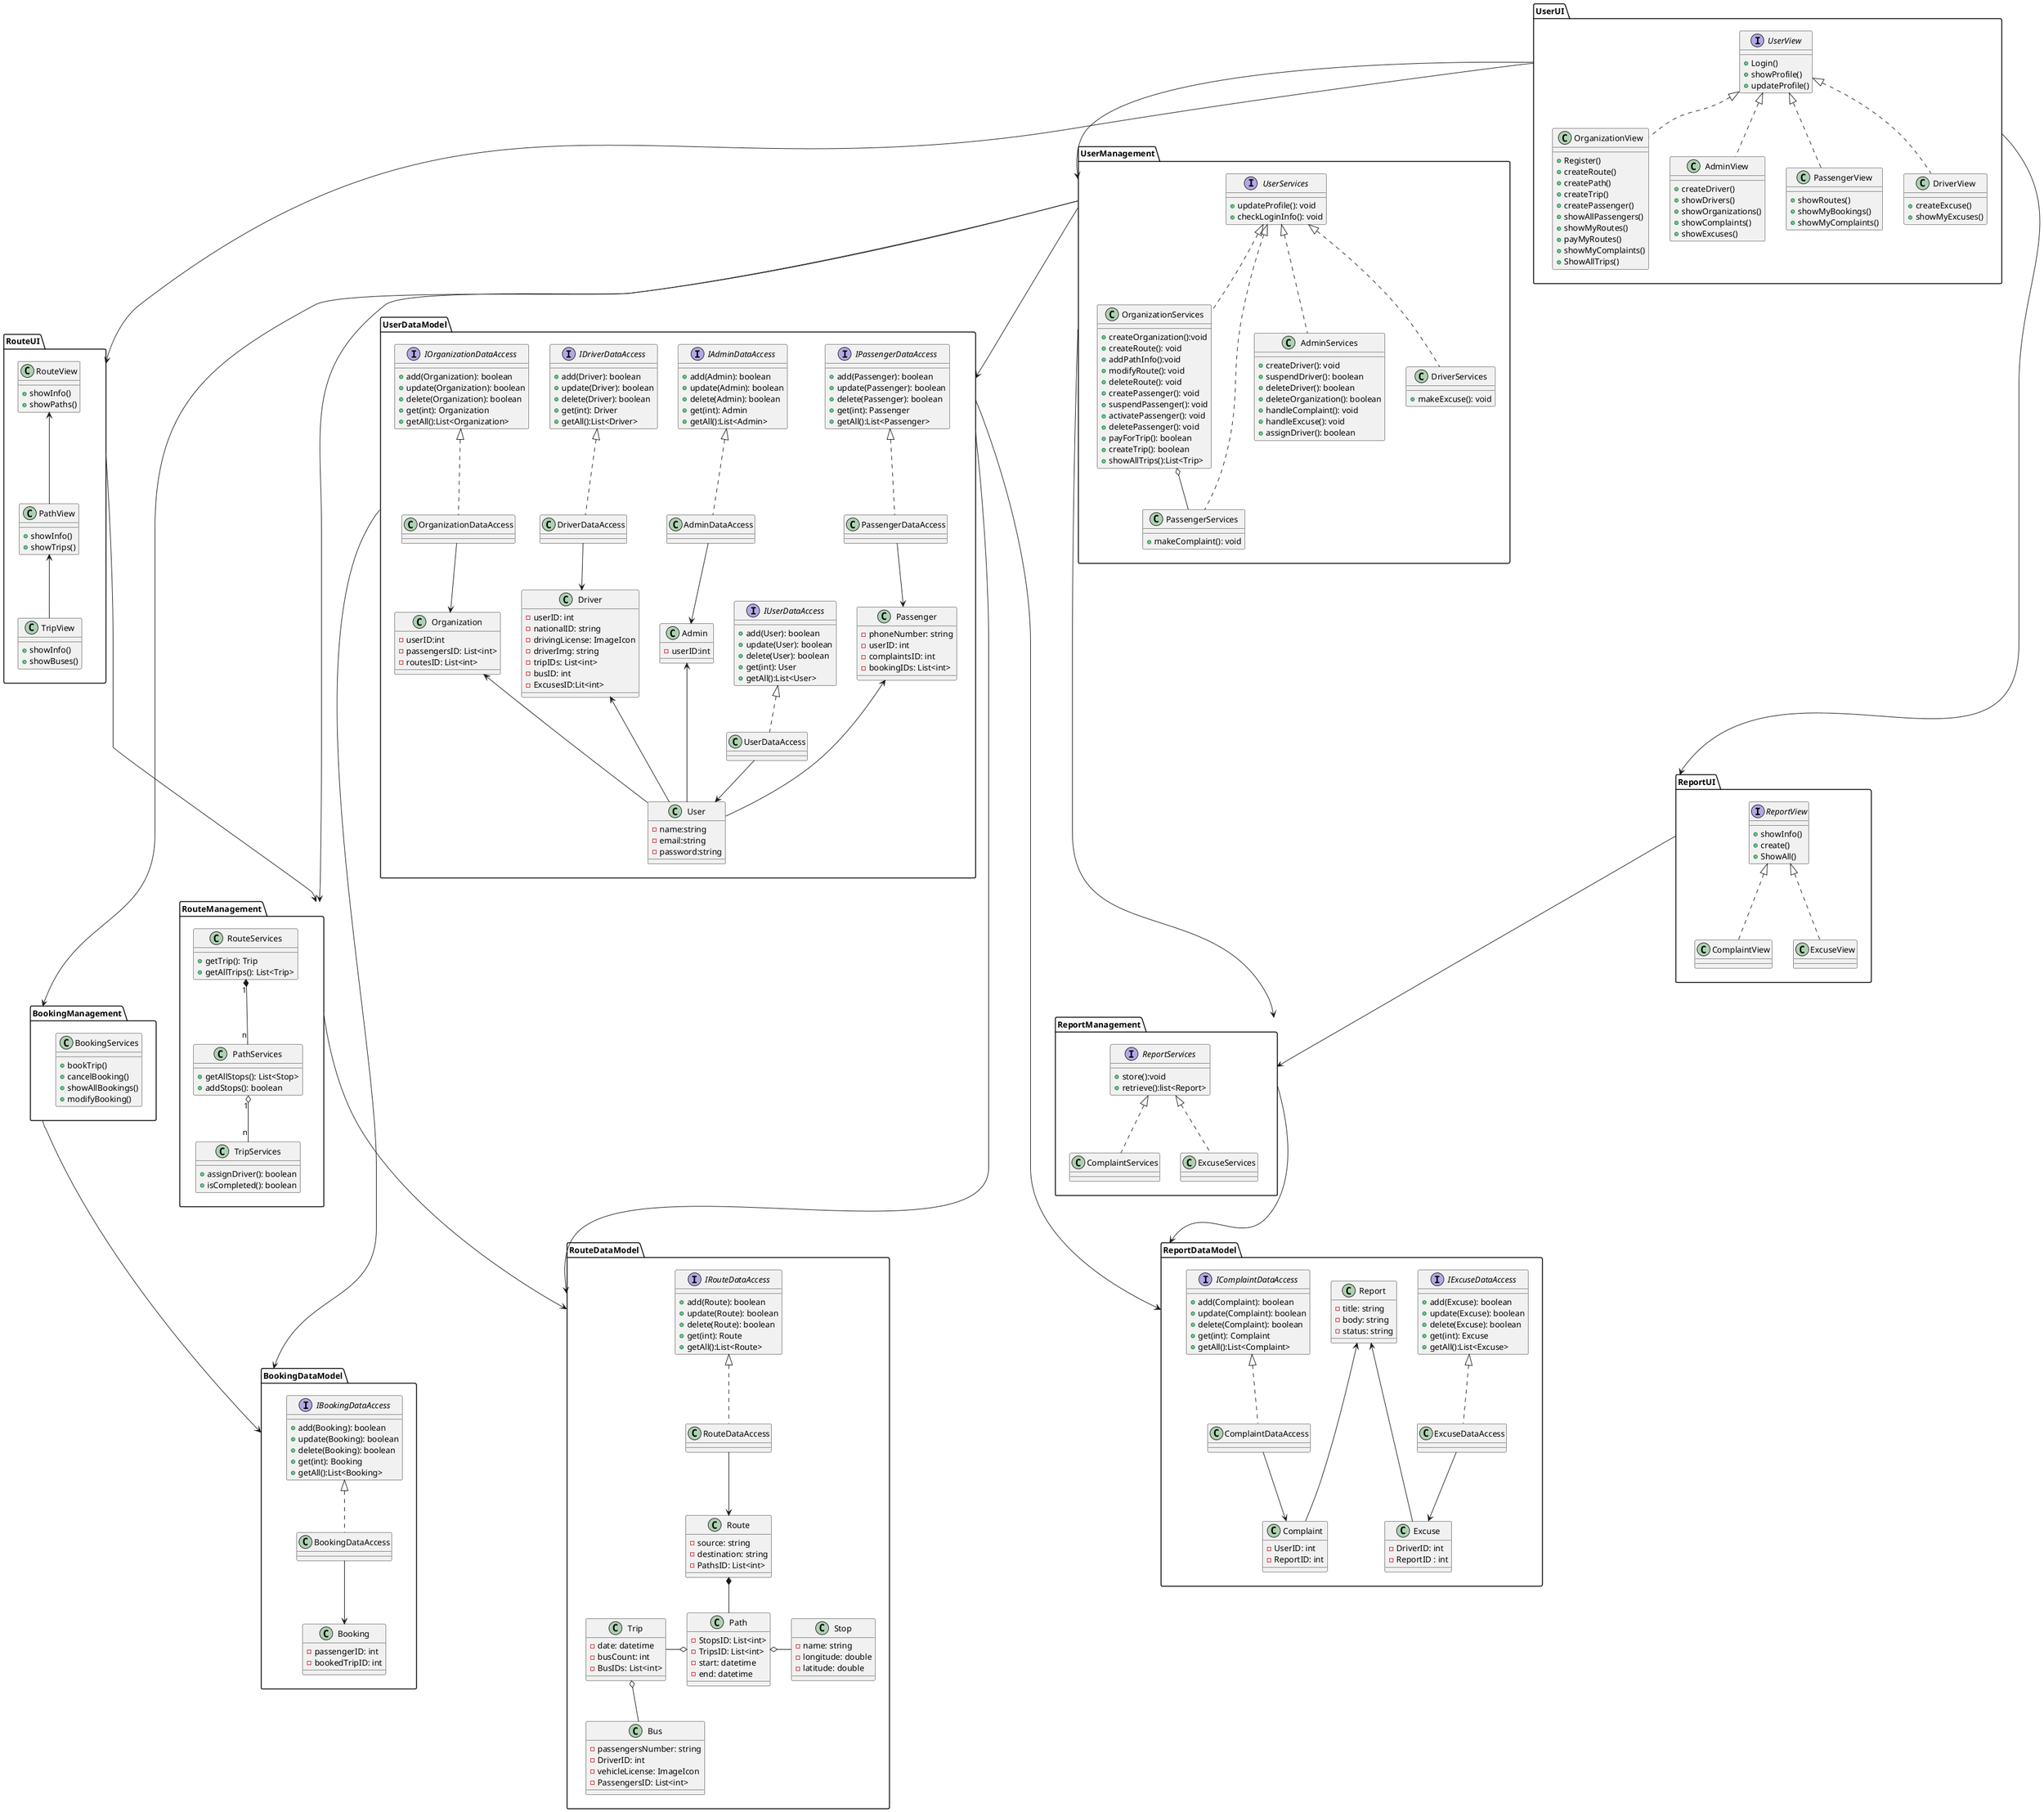 @startuml class-diagram


package UserUI {
    interface UserView {
        +Login()
        +showProfile()
        +updateProfile()
    }

    class OrganizationView {
        +Register()
        +createRoute()
        +createPath()
        +createTrip()
        +createPassenger()
        +showAllPassengers()
        ' include suspend, activate and delete
        +showMyRoutes()
        +payMyRoutes()
        +showMyComplaints()
        +ShowAllTrips()
    }

    class AdminView {
        +createDriver()
        +showDrivers()
        ' include suspend, activate and delete
        +showOrganizations()
        ' include suspend, activate and delete
        +showComplaints()
        ' includes handle them
        +showExcuses()
        ' includes handle them
    }

    class PassengerView {
        +showRoutes()
        ' includes show paths, trips and book them
        +showMyBookings()
        +showMyComplaints()
        ' includes making new ones
    }

    class DriverView {
        +createExcuse()
        +showMyExcuses()
    }
}

package RouteUI {
    class TripView {
        +showInfo()
        +showBuses()
    }

    class PathView {
        +showInfo()
        +showTrips()
    }

    class RouteView {
        +showInfo()
        +showPaths()
    }
}

package ReportUI {
    interface ReportView {
        +showInfo()
        +create()
        +ShowAll()
        ' represents the form filled to create a report
    }

    class ComplaintView {
        
    }

    class ExcuseView {
    }
}

package ReportManagement {
    interface ReportServices {
        +store():void
        +retrieve():list<Report>
    }

    class ComplaintServices {
       
    }

    class ExcuseServices {
    }
}

package UserManagement {
    interface UserServices {
        +updateProfile(): void
        +checkLoginInfo(): void
    }

    class AdminServices {
        +createDriver(): void
        +suspendDriver(): boolean
        +deleteDriver(): boolean
        +deleteOrganization(): boolean
        +handleComplaint(): void
        +handleExcuse(): void
        +assignDriver(): boolean
    }

    class DriverServices {
        +makeExcuse(): void
    }

    class PassengerServices {
        +makeComplaint(): void
    }

    class OrganizationServices {
        +createOrganization():void
        +createRoute(): void
        +addPathInfo():void
        +modifyRoute(): void
        +deleteRoute(): void
        +createPassenger(): void
        +suspendPassenger(): void
        +activatePassenger(): void
        +deletePassenger(): void
        'we are decide that the pay for trip not route !!!!!'
        +payForTrip(): boolean
        +createTrip(): boolean
        +showAllTrips():List<Trip>
    }
}

package RouteManagement {
    /'Each route contains multiple paths
    Each route contains source and destination only
    Each path contains multiple stops
    Each path contains multiple trips
    Each trip has one start time'/
    class RouteServices {
        +getTrip(): Trip
        +getAllTrips(): List<Trip>
    }

    class TripServices {
        +assignDriver(): boolean
        +isCompleted(): boolean
    }

    class PathServices {
        +getAllStops(): List<Stop>
        +addStops(): boolean
    }
}

package BookingManagement {
    class BookingServices {
        +bookTrip()
        +cancelBooking()
        +showAllBookings()
        +modifyBooking()
    }
}

package UserDataModel {
    class User {
        -name:string
        -email:string
        -password:string
    }

    class Admin {
        -userID:int
    }

    class Passenger {
        -phoneNumber: string
        -userID: int
        -complaintsID: int
        -bookingIDs: List<int>
        ' booked by the passenger
    }

    class Organization {
        -userID:int
        -passengersID: List<int>
        -routesID: List<int>
    }

    class Driver {
        -userID: int
        -nationalID: string
        -drivingLicense: ImageIcon
        -driverImg: string
        -tripIDs: List<int>
        -busID: int
        -ExcusesID:Lit<int>
    }

    interface IUserDataAccess {
        +add(User): boolean
        +update(User): boolean
        +delete(User): boolean
        +get(int): User
        +getAll():List<User>
    }

    interface IAdminDataAccess {
        +add(Admin): boolean
        +update(Admin): boolean
        +delete(Admin): boolean
        +get(int): Admin
        +getAll():List<Admin>
    }

    interface IDriverDataAccess {
        +add(Driver): boolean
        +update(Driver): boolean
        +delete(Driver): boolean
        +get(int): Driver
        +getAll():List<Driver>
    }

    interface IOrganizationDataAccess {
        +add(Organization): boolean
        +update(Organization): boolean
        +delete(Organization): boolean
        +get(int): Organization
        +getAll():List<Organization>
    }

    interface IPassengerDataAccess {
        +add(Passenger): boolean
        +update(Passenger): boolean
        +delete(Passenger): boolean
        +get(int): Passenger
        +getAll():List<Passenger>
    }

    class UserDataAccess {
    }

    class AdminDataAccess {
    }

    class DriverDataAccess {
    }

    class OrganizationDataAccess {
    }

    class PassengerDataAccess {
    }
}

package ReportDataModel {
    class Report{
        -title: string
        -body: string
        -status: string
    }
    class Excuse {
        -DriverID: int
        -ReportID : int
    }

    class Complaint {
        -UserID: int
        -ReportID: int 
    }
    interface IExcuseDataAccess {
        +add(Excuse): boolean
        +update(Excuse): boolean
        +delete(Excuse): boolean
        +get(int): Excuse
        +getAll():List<Excuse>
    }

    interface IComplaintDataAccess {
        +add(Complaint): boolean
        +update(Complaint): boolean
        +delete(Complaint): boolean
        +get(int): Complaint
        +getAll():List<Complaint>
    }

    class ExcuseDataAccess {
    }

    class ComplaintDataAccess {
    }
}

package RouteDataModel {
    class Path {
        -StopsID: List<int>
        -TripsID: List<int>
        -start: datetime
        -end: datetime
    }

    class Route {
        -source: string
        -destination: string
        -PathsID: List<int>
    }

    class Stop {
        -name: string
        -longitude: double
        -latitude: double
    }

    class Trip {
        -date: datetime
        -busCount: int
        -BusIDs: List<int>
    }

    interface IRouteDataAccess {
        +add(Route): boolean
        +update(Route): boolean
        +delete(Route): boolean
        +get(int): Route
        +getAll():List<Route>
    }

    class RouteDataAccess {
    }

    class Bus {
        -passengersNumber: string
        -DriverID: int
        -vehicleLicense: ImageIcon
        -PassengersID: List<int>
    }
}

package BookingDataModel {
    interface IBookingDataAccess{
       +add(Booking): boolean
       +update(Booking): boolean
       +delete(Booking): boolean
       +get(int): Booking
       +getAll():List<Booking>
    }
    class BookingDataAccess{

    }
    class Booking {
        -passengerID: int
        -bookedTripID: int
    }
}

UserServices <|.. DriverServices
UserServices <|.. OrganizationServices
UserServices <|.. PassengerServices
UserServices <|.. AdminServices

ReportServices <|.. ExcuseServices
ReportServices <|.. ComplaintServices

OrganizationServices o-- PassengerServices

RouteServices "1" *-- "n" PathServices
PathServices "1" o-- "n" TripServices

IUserDataAccess <|.. UserDataAccess
UserDataAccess --> User

IAdminDataAccess <|.. AdminDataAccess
AdminDataAccess --> Admin

IComplaintDataAccess <|.. ComplaintDataAccess
ComplaintDataAccess --> Complaint

IDriverDataAccess <|.. DriverDataAccess
DriverDataAccess --> Driver

IPassengerDataAccess <|.. PassengerDataAccess
PassengerDataAccess --> Passenger

IOrganizationDataAccess <|.. OrganizationDataAccess
OrganizationDataAccess --> Organization

IExcuseDataAccess <|.. ExcuseDataAccess
ExcuseDataAccess --> Excuse

IRouteDataAccess <|.. RouteDataAccess
RouteDataAccess --> Route

Trip -o Path
Path o- Stop
Route *-- Path
Trip o-- Bus
IBookingDataAccess <|.. BookingDataAccess 
BookingDataAccess --> Booking
UserView <|.. OrganizationView
UserView <|.. AdminView
UserView <|.. PassengerView
UserView <|.. DriverView

RouteView <-- PathView
PathView <-- TripView

ReportView <|.. ExcuseView
ReportView <|.. ComplaintView

UserUI --> UserManagement
RouteUI --> RouteManagement
ReportUI --> ReportManagement

UserManagement --> UserDataModel
ReportManagement --> ReportDataModel
RouteManagement --> RouteDataModel
BookingManagement --> BookingDataModel

UserUI ---> RouteUI
UserUI -------> ReportUI

UserManagement -------> RouteManagement
UserManagement --------> ReportManagement
UserManagement --------> BookingManagement

UserDataModel ----------> RouteDataModel
UserDataModel ----------> ReportDataModel
UserDataModel -----------> BookingDataModel

Report  <--- Excuse
Report  <--- Complaint
Admin <--- User
Driver <--- User
Passenger <--- User
Organization <--- User
@enduml